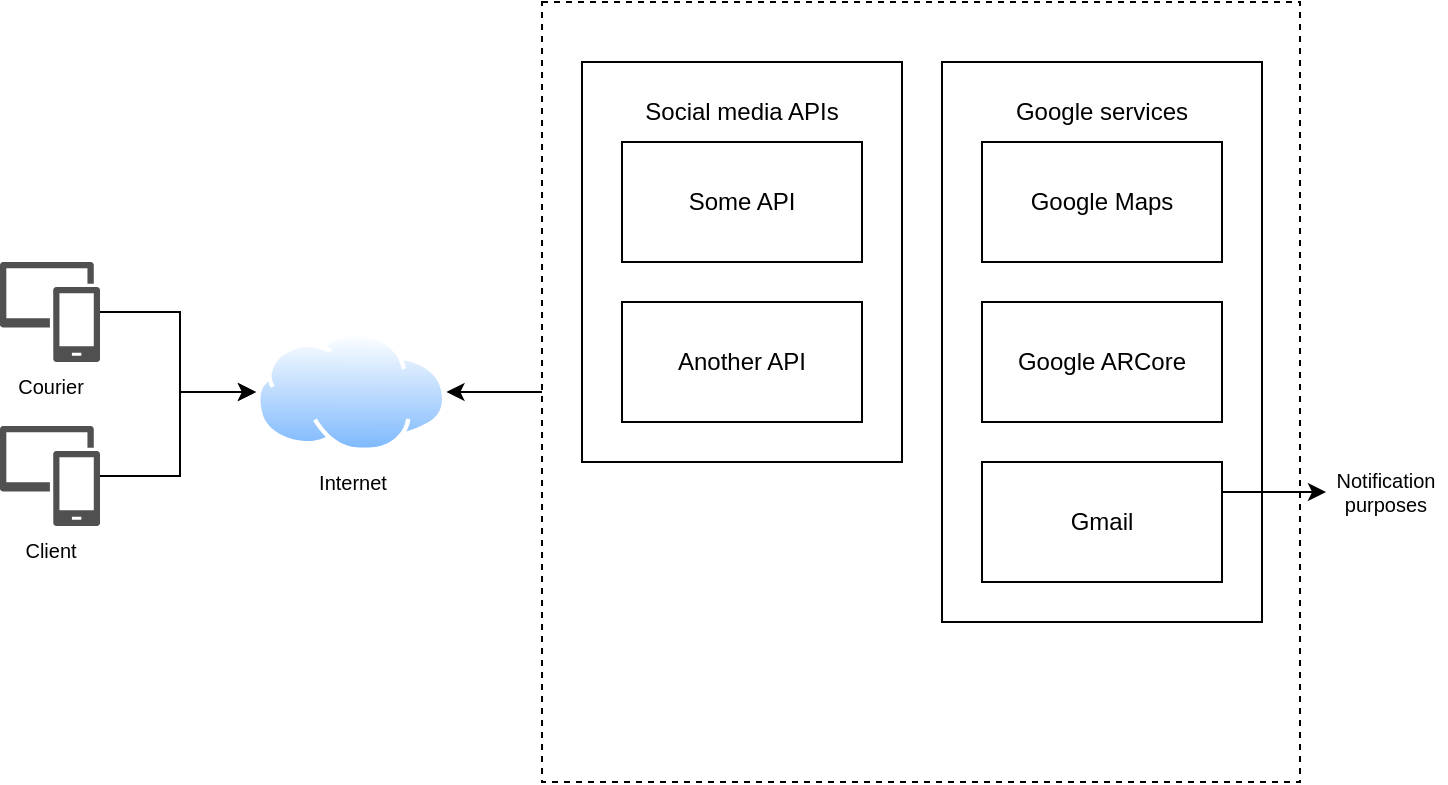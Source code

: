 <mxfile version="20.8.3" type="device"><diagram id="9UwTzpjcuc1zIKDOwcnS" name="Página-1"><mxGraphModel dx="1522" dy="716" grid="1" gridSize="10" guides="1" tooltips="1" connect="1" arrows="1" fold="1" page="1" pageScale="1" pageWidth="827" pageHeight="1169" math="0" shadow="0"><root><mxCell id="0"/><mxCell id="1" parent="0"/><mxCell id="-9HISpy7BLN00YDccZ-e-30" style="edgeStyle=orthogonalEdgeStyle;rounded=0;orthogonalLoop=1;jettySize=auto;html=1;exitX=0;exitY=0.5;exitDx=0;exitDy=0;fontSize=10;entryX=1;entryY=0.5;entryDx=0;entryDy=0;" edge="1" parent="1" source="-9HISpy7BLN00YDccZ-e-26" target="-9HISpy7BLN00YDccZ-e-18"><mxGeometry relative="1" as="geometry"><mxPoint x="300" y="265" as="targetPoint"/></mxGeometry></mxCell><mxCell id="-9HISpy7BLN00YDccZ-e-26" value="" style="dashed=1;rounded=0;whiteSpace=wrap;html=1;fontSize=10;" vertex="1" parent="1"><mxGeometry x="331" y="70" width="379" height="390" as="geometry"/></mxCell><mxCell id="-9HISpy7BLN00YDccZ-e-2" value="" style="rounded=0;whiteSpace=wrap;html=1;" vertex="1" parent="1"><mxGeometry x="531" y="100" width="160" height="280" as="geometry"/></mxCell><mxCell id="-9HISpy7BLN00YDccZ-e-3" value="Google services" style="text;html=1;strokeColor=none;fillColor=none;align=center;verticalAlign=middle;whiteSpace=wrap;rounded=0;" vertex="1" parent="1"><mxGeometry x="558" y="110" width="106" height="30" as="geometry"/></mxCell><mxCell id="-9HISpy7BLN00YDccZ-e-4" value="Google Maps" style="rounded=0;whiteSpace=wrap;html=1;" vertex="1" parent="1"><mxGeometry x="551" y="140" width="120" height="60" as="geometry"/></mxCell><mxCell id="-9HISpy7BLN00YDccZ-e-5" value="Google ARCore" style="rounded=0;whiteSpace=wrap;html=1;" vertex="1" parent="1"><mxGeometry x="551" y="220" width="120" height="60" as="geometry"/></mxCell><mxCell id="-9HISpy7BLN00YDccZ-e-8" value="" style="rounded=0;whiteSpace=wrap;html=1;" vertex="1" parent="1"><mxGeometry x="351" y="100" width="160" height="200" as="geometry"/></mxCell><mxCell id="-9HISpy7BLN00YDccZ-e-9" value="Social media APIs" style="text;html=1;strokeColor=none;fillColor=none;align=center;verticalAlign=middle;whiteSpace=wrap;rounded=0;" vertex="1" parent="1"><mxGeometry x="378" y="110" width="106" height="30" as="geometry"/></mxCell><mxCell id="-9HISpy7BLN00YDccZ-e-12" value="Some API" style="rounded=0;whiteSpace=wrap;html=1;" vertex="1" parent="1"><mxGeometry x="371" y="140" width="120" height="60" as="geometry"/></mxCell><mxCell id="-9HISpy7BLN00YDccZ-e-13" value="Another API" style="rounded=0;whiteSpace=wrap;html=1;" vertex="1" parent="1"><mxGeometry x="371" y="220" width="120" height="60" as="geometry"/></mxCell><mxCell id="-9HISpy7BLN00YDccZ-e-17" style="edgeStyle=orthogonalEdgeStyle;rounded=0;orthogonalLoop=1;jettySize=auto;html=1;exitX=1;exitY=0.25;exitDx=0;exitDy=0;entryX=0;entryY=0.5;entryDx=0;entryDy=0;fontSize=10;" edge="1" parent="1" source="-9HISpy7BLN00YDccZ-e-14" target="-9HISpy7BLN00YDccZ-e-16"><mxGeometry relative="1" as="geometry"><mxPoint x="728" y="315" as="targetPoint"/></mxGeometry></mxCell><mxCell id="-9HISpy7BLN00YDccZ-e-14" value="Gmail" style="rounded=0;whiteSpace=wrap;html=1;" vertex="1" parent="1"><mxGeometry x="551" y="300" width="120" height="60" as="geometry"/></mxCell><mxCell id="-9HISpy7BLN00YDccZ-e-16" value="Notification purposes" style="text;html=1;strokeColor=none;fillColor=none;align=center;verticalAlign=middle;whiteSpace=wrap;rounded=0;fontSize=10;" vertex="1" parent="1"><mxGeometry x="723" y="300" width="60" height="30" as="geometry"/></mxCell><mxCell id="-9HISpy7BLN00YDccZ-e-18" value="Internet" style="aspect=fixed;perimeter=ellipsePerimeter;html=1;align=center;shadow=0;dashed=0;spacingTop=3;image;image=img/lib/active_directory/internet_cloud.svg;fontSize=10;" vertex="1" parent="1"><mxGeometry x="188" y="235" width="95.24" height="60" as="geometry"/></mxCell><mxCell id="-9HISpy7BLN00YDccZ-e-32" style="edgeStyle=orthogonalEdgeStyle;rounded=0;orthogonalLoop=1;jettySize=auto;html=1;exitX=1;exitY=0.5;exitDx=0;exitDy=0;exitPerimeter=0;entryX=0;entryY=0.5;entryDx=0;entryDy=0;fontSize=10;" edge="1" parent="1" source="-9HISpy7BLN00YDccZ-e-20" target="-9HISpy7BLN00YDccZ-e-18"><mxGeometry relative="1" as="geometry"><Array as="points"><mxPoint x="150" y="225"/><mxPoint x="150" y="265"/></Array></mxGeometry></mxCell><mxCell id="-9HISpy7BLN00YDccZ-e-20" value="Courier" style="sketch=0;pointerEvents=1;shadow=0;dashed=0;html=1;strokeColor=none;labelPosition=center;verticalLabelPosition=bottom;verticalAlign=top;align=center;fillColor=#505050;shape=mxgraph.mscae.intune.device_group;fontSize=10;" vertex="1" parent="1"><mxGeometry x="60" y="200" width="50" height="50" as="geometry"/></mxCell><mxCell id="-9HISpy7BLN00YDccZ-e-28" style="edgeStyle=orthogonalEdgeStyle;rounded=0;orthogonalLoop=1;jettySize=auto;html=1;exitX=1;exitY=0.5;exitDx=0;exitDy=0;exitPerimeter=0;fontSize=10;entryX=0;entryY=0.5;entryDx=0;entryDy=0;" edge="1" parent="1" source="-9HISpy7BLN00YDccZ-e-21" target="-9HISpy7BLN00YDccZ-e-18"><mxGeometry relative="1" as="geometry"><mxPoint x="190" y="260" as="targetPoint"/><Array as="points"><mxPoint x="150" y="307"/><mxPoint x="150" y="265"/></Array></mxGeometry></mxCell><mxCell id="-9HISpy7BLN00YDccZ-e-21" value="Client" style="sketch=0;pointerEvents=1;shadow=0;dashed=0;html=1;strokeColor=none;labelPosition=center;verticalLabelPosition=bottom;verticalAlign=top;align=center;fillColor=#505050;shape=mxgraph.mscae.intune.device_group;fontSize=10;" vertex="1" parent="1"><mxGeometry x="60" y="282" width="50" height="50" as="geometry"/></mxCell></root></mxGraphModel></diagram></mxfile>